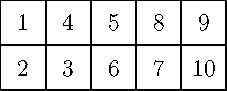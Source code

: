size(4cm);

for (int j = 0; j <= 2; j += 1) {
    draw((0,j)--(5,j));
}

for (int i = 0; i <= 5; i += 1) {
    draw((i,0)--(i,2));
}

label("$ 1$", (0.5, 1.5));
label("$ 2$", (0.5, 0.5));
label("$ 3$", (1.5, 0.5));
label("$ 4$", (1.5, 1.5));
label("$ 5$", (2.5, 1.5));
label("$ 6$", (2.5, 0.5));
label("$ 7$", (3.5, 0.5));
label("$ 8$", (3.5, 1.5));
label("$ 9$", (4.5, 1.5));
label("$10$", (4.5, 0.5));

